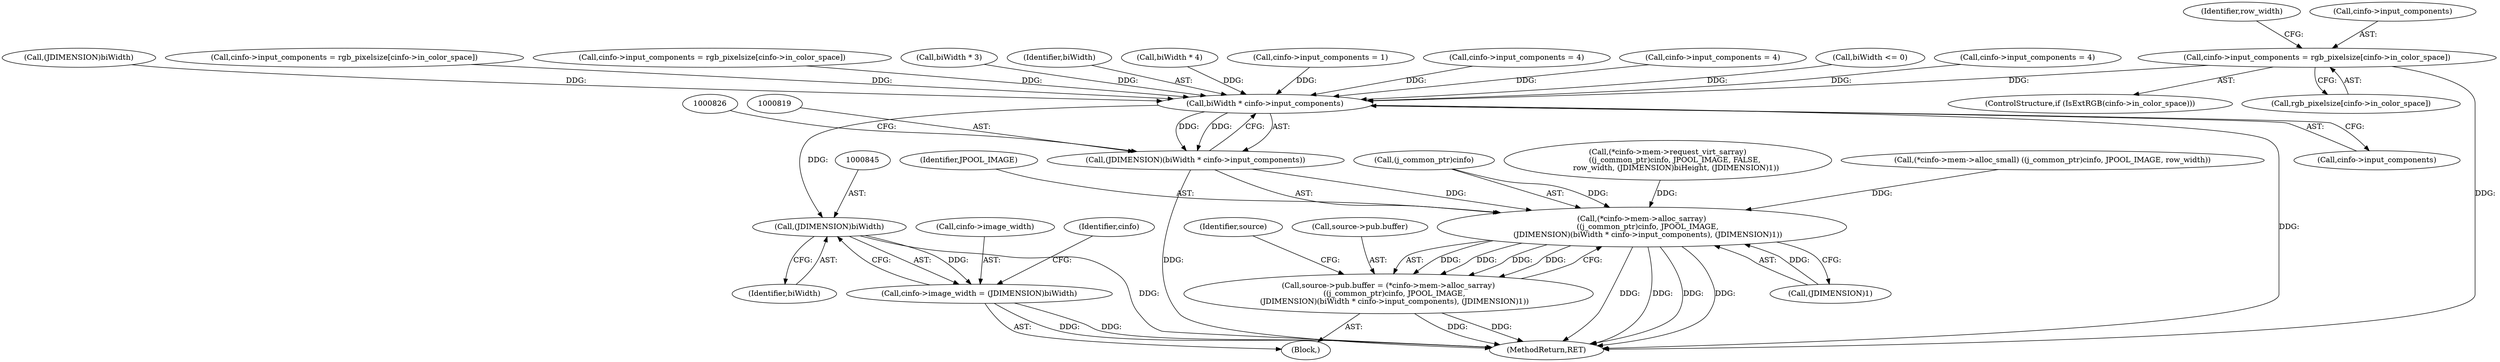 digraph "0_libjpeg-turbo_43e84cff1bb2bd8293066f6ac4eb0df61ddddbc6@API" {
"1000656" [label="(Call,cinfo->input_components = rgb_pixelsize[cinfo->in_color_space])"];
"1000820" [label="(Call,biWidth * cinfo->input_components)"];
"1000818" [label="(Call,(JDIMENSION)(biWidth * cinfo->input_components))"];
"1000813" [label="(Call,(*cinfo->mem->alloc_sarray)\n     ((j_common_ptr)cinfo, JPOOL_IMAGE,\n     (JDIMENSION)(biWidth * cinfo->input_components), (JDIMENSION)1))"];
"1000807" [label="(Call,source->pub.buffer = (*cinfo->mem->alloc_sarray)\n     ((j_common_ptr)cinfo, JPOOL_IMAGE,\n     (JDIMENSION)(biWidth * cinfo->input_components), (JDIMENSION)1))"];
"1000844" [label="(Call,(JDIMENSION)biWidth)"];
"1000840" [label="(Call,cinfo->image_width = (JDIMENSION)biWidth)"];
"1000651" [label="(ControlStructure,if (IsExtRGB(cinfo->in_color_space)))"];
"1000622" [label="(Call,cinfo->input_components = 4)"];
"1000820" [label="(Call,biWidth * cinfo->input_components)"];
"1000656" [label="(Call,cinfo->input_components = rgb_pixelsize[cinfo->in_color_space])"];
"1000574" [label="(Call,cinfo->input_components = 4)"];
"1000682" [label="(Identifier,row_width)"];
"1000438" [label="(Call,biWidth <= 0)"];
"1000817" [label="(Identifier,JPOOL_IMAGE)"];
"1000846" [label="(Identifier,biWidth)"];
"1000841" [label="(Call,cinfo->image_width)"];
"1000808" [label="(Call,source->pub.buffer)"];
"1000672" [label="(Call,cinfo->input_components = 4)"];
"1000814" [label="(Call,(j_common_ptr)cinfo)"];
"1000657" [label="(Call,cinfo->input_components)"];
"1000585" [label="(Call,(JDIMENSION)biWidth)"];
"1000135" [label="(Block,)"];
"1000546" [label="(Call,cinfo->input_components = rgb_pixelsize[cinfo->in_color_space])"];
"1000825" [label="(Call,(JDIMENSION)1)"];
"1000660" [label="(Call,rgb_pixelsize[cinfo->in_color_space])"];
"1000606" [label="(Call,cinfo->input_components = rgb_pixelsize[cinfo->in_color_space])"];
"1000831" [label="(Identifier,source)"];
"1000840" [label="(Call,cinfo->image_width = (JDIMENSION)biWidth)"];
"1000635" [label="(Call,biWidth * 3)"];
"1000854" [label="(MethodReturn,RET)"];
"1000715" [label="(Call,(*cinfo->mem->request_virt_sarray)\n      ((j_common_ptr)cinfo, JPOOL_IMAGE, FALSE,\n       row_width, (JDIMENSION)biHeight, (JDIMENSION)1))"];
"1000818" [label="(Call,(JDIMENSION)(biWidth * cinfo->input_components))"];
"1000762" [label="(Call,(*cinfo->mem->alloc_small) ((j_common_ptr)cinfo, JPOOL_IMAGE, row_width))"];
"1000821" [label="(Identifier,biWidth)"];
"1000807" [label="(Call,source->pub.buffer = (*cinfo->mem->alloc_sarray)\n     ((j_common_ptr)cinfo, JPOOL_IMAGE,\n     (JDIMENSION)(biWidth * cinfo->input_components), (JDIMENSION)1))"];
"1000813" [label="(Call,(*cinfo->mem->alloc_sarray)\n     ((j_common_ptr)cinfo, JPOOL_IMAGE,\n     (JDIMENSION)(biWidth * cinfo->input_components), (JDIMENSION)1))"];
"1000822" [label="(Call,cinfo->input_components)"];
"1000849" [label="(Identifier,cinfo)"];
"1000685" [label="(Call,biWidth * 4)"];
"1000844" [label="(Call,(JDIMENSION)biWidth)"];
"1000562" [label="(Call,cinfo->input_components = 1)"];
"1000656" -> "1000651"  [label="AST: "];
"1000656" -> "1000660"  [label="CFG: "];
"1000657" -> "1000656"  [label="AST: "];
"1000660" -> "1000656"  [label="AST: "];
"1000682" -> "1000656"  [label="CFG: "];
"1000656" -> "1000854"  [label="DDG: "];
"1000656" -> "1000820"  [label="DDG: "];
"1000820" -> "1000818"  [label="AST: "];
"1000820" -> "1000822"  [label="CFG: "];
"1000821" -> "1000820"  [label="AST: "];
"1000822" -> "1000820"  [label="AST: "];
"1000818" -> "1000820"  [label="CFG: "];
"1000820" -> "1000854"  [label="DDG: "];
"1000820" -> "1000818"  [label="DDG: "];
"1000820" -> "1000818"  [label="DDG: "];
"1000585" -> "1000820"  [label="DDG: "];
"1000685" -> "1000820"  [label="DDG: "];
"1000635" -> "1000820"  [label="DDG: "];
"1000438" -> "1000820"  [label="DDG: "];
"1000622" -> "1000820"  [label="DDG: "];
"1000562" -> "1000820"  [label="DDG: "];
"1000546" -> "1000820"  [label="DDG: "];
"1000672" -> "1000820"  [label="DDG: "];
"1000574" -> "1000820"  [label="DDG: "];
"1000606" -> "1000820"  [label="DDG: "];
"1000820" -> "1000844"  [label="DDG: "];
"1000818" -> "1000813"  [label="AST: "];
"1000819" -> "1000818"  [label="AST: "];
"1000826" -> "1000818"  [label="CFG: "];
"1000818" -> "1000854"  [label="DDG: "];
"1000818" -> "1000813"  [label="DDG: "];
"1000813" -> "1000807"  [label="AST: "];
"1000813" -> "1000825"  [label="CFG: "];
"1000814" -> "1000813"  [label="AST: "];
"1000817" -> "1000813"  [label="AST: "];
"1000825" -> "1000813"  [label="AST: "];
"1000807" -> "1000813"  [label="CFG: "];
"1000813" -> "1000854"  [label="DDG: "];
"1000813" -> "1000854"  [label="DDG: "];
"1000813" -> "1000854"  [label="DDG: "];
"1000813" -> "1000854"  [label="DDG: "];
"1000813" -> "1000807"  [label="DDG: "];
"1000813" -> "1000807"  [label="DDG: "];
"1000813" -> "1000807"  [label="DDG: "];
"1000813" -> "1000807"  [label="DDG: "];
"1000814" -> "1000813"  [label="DDG: "];
"1000762" -> "1000813"  [label="DDG: "];
"1000715" -> "1000813"  [label="DDG: "];
"1000825" -> "1000813"  [label="DDG: "];
"1000807" -> "1000135"  [label="AST: "];
"1000808" -> "1000807"  [label="AST: "];
"1000831" -> "1000807"  [label="CFG: "];
"1000807" -> "1000854"  [label="DDG: "];
"1000807" -> "1000854"  [label="DDG: "];
"1000844" -> "1000840"  [label="AST: "];
"1000844" -> "1000846"  [label="CFG: "];
"1000845" -> "1000844"  [label="AST: "];
"1000846" -> "1000844"  [label="AST: "];
"1000840" -> "1000844"  [label="CFG: "];
"1000844" -> "1000854"  [label="DDG: "];
"1000844" -> "1000840"  [label="DDG: "];
"1000840" -> "1000135"  [label="AST: "];
"1000841" -> "1000840"  [label="AST: "];
"1000849" -> "1000840"  [label="CFG: "];
"1000840" -> "1000854"  [label="DDG: "];
"1000840" -> "1000854"  [label="DDG: "];
}
